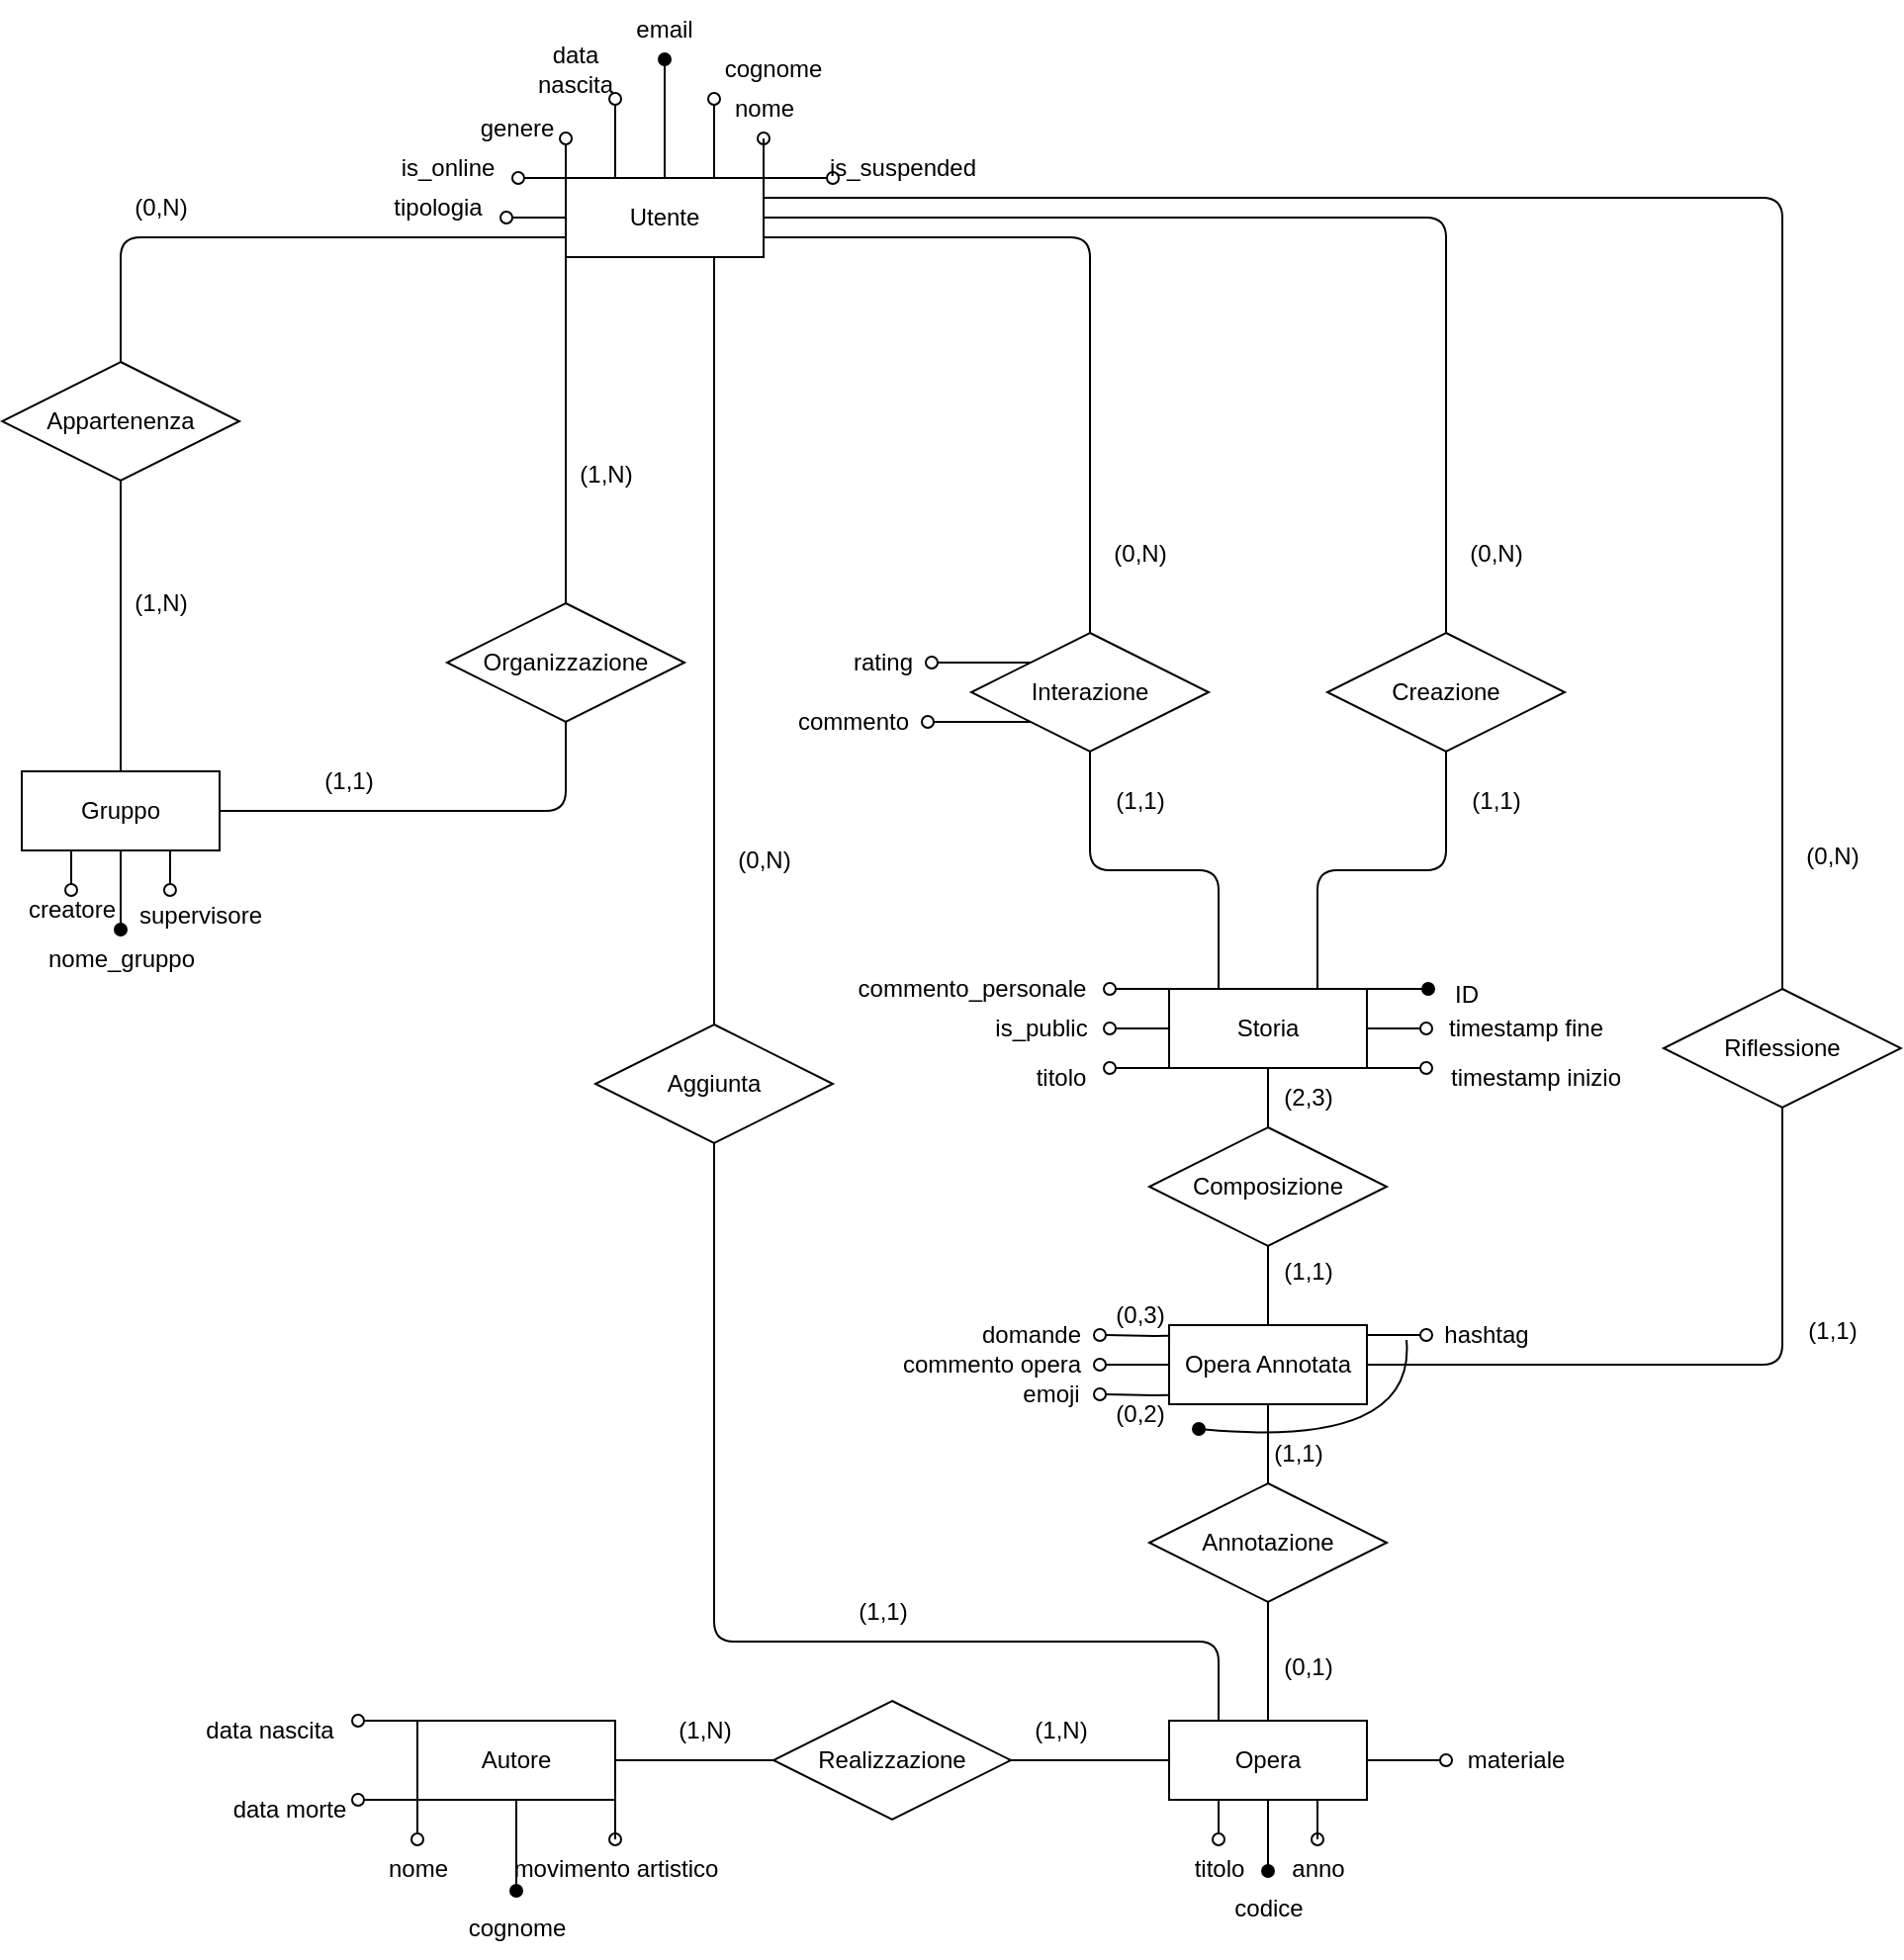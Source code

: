 <mxfile version="21.6.2" type="device">
  <diagram id="R2lEEEUBdFMjLlhIrx00" name="Page-1">
    <mxGraphModel dx="684" dy="1892" grid="1" gridSize="10" guides="1" tooltips="1" connect="1" arrows="0" fold="1" page="1" pageScale="1" pageWidth="850" pageHeight="1100" math="0" shadow="0" extFonts="Permanent Marker^https://fonts.googleapis.com/css?family=Permanent+Marker">
      <root>
        <mxCell id="0" />
        <mxCell id="1" parent="0" />
        <mxCell id="xPgT5PnDOvT7ALuy77IA-73" style="edgeStyle=orthogonalEdgeStyle;orthogonalLoop=1;jettySize=auto;html=1;exitX=0.5;exitY=0;exitDx=0;exitDy=0;endArrow=oval;endFill=1;" parent="1" source="xPgT5PnDOvT7ALuy77IA-1" target="xPgT5PnDOvT7ALuy77IA-71" edge="1">
          <mxGeometry relative="1" as="geometry" />
        </mxCell>
        <mxCell id="xPgT5PnDOvT7ALuy77IA-75" style="edgeStyle=orthogonalEdgeStyle;orthogonalLoop=1;jettySize=auto;html=1;exitX=0.75;exitY=0;exitDx=0;exitDy=0;entryX=0;entryY=1;entryDx=0;entryDy=0;endArrow=oval;endFill=0;" parent="1" source="xPgT5PnDOvT7ALuy77IA-1" target="xPgT5PnDOvT7ALuy77IA-74" edge="1">
          <mxGeometry relative="1" as="geometry" />
        </mxCell>
        <mxCell id="xPgT5PnDOvT7ALuy77IA-81" style="edgeStyle=orthogonalEdgeStyle;orthogonalLoop=1;jettySize=auto;html=1;exitX=0.25;exitY=0;exitDx=0;exitDy=0;endArrow=oval;endFill=0;" parent="1" source="xPgT5PnDOvT7ALuy77IA-1" edge="1">
          <mxGeometry relative="1" as="geometry">
            <mxPoint x="400" y="-50" as="targetPoint" />
          </mxGeometry>
        </mxCell>
        <mxCell id="ToJ0KxTHSLMnMgMTQ5sD-42" style="edgeStyle=orthogonalEdgeStyle;rounded=0;orthogonalLoop=1;jettySize=auto;html=1;exitX=1;exitY=0;exitDx=0;exitDy=0;endArrow=oval;endFill=0;entryX=0.15;entryY=0.667;entryDx=0;entryDy=0;entryPerimeter=0;" parent="1" source="xPgT5PnDOvT7ALuy77IA-1" target="xPgT5PnDOvT7ALuy77IA-85" edge="1">
          <mxGeometry relative="1" as="geometry">
            <mxPoint x="473" y="-30" as="targetPoint" />
          </mxGeometry>
        </mxCell>
        <mxCell id="ToJ0KxTHSLMnMgMTQ5sD-44" style="edgeStyle=orthogonalEdgeStyle;rounded=0;orthogonalLoop=1;jettySize=auto;html=1;exitX=0;exitY=0;exitDx=0;exitDy=0;entryX=0.917;entryY=0.667;entryDx=0;entryDy=0;entryPerimeter=0;endArrow=oval;endFill=0;" parent="1" source="xPgT5PnDOvT7ALuy77IA-1" target="xPgT5PnDOvT7ALuy77IA-90" edge="1">
          <mxGeometry relative="1" as="geometry" />
        </mxCell>
        <mxCell id="Sdq_FZ68KuRAV6YPq1nK-3" style="edgeStyle=orthogonalEdgeStyle;rounded=0;orthogonalLoop=1;jettySize=auto;html=1;exitX=0;exitY=0;exitDx=0;exitDy=0;entryX=1.014;entryY=0.667;entryDx=0;entryDy=0;entryPerimeter=0;endArrow=oval;endFill=0;" parent="1" source="xPgT5PnDOvT7ALuy77IA-1" target="Sdq_FZ68KuRAV6YPq1nK-1" edge="1">
          <mxGeometry relative="1" as="geometry" />
        </mxCell>
        <mxCell id="Sdq_FZ68KuRAV6YPq1nK-6" style="edgeStyle=orthogonalEdgeStyle;rounded=0;orthogonalLoop=1;jettySize=auto;html=1;exitX=1;exitY=0;exitDx=0;exitDy=0;endArrow=oval;endFill=0;" parent="1" source="xPgT5PnDOvT7ALuy77IA-1" target="Sdq_FZ68KuRAV6YPq1nK-5" edge="1">
          <mxGeometry relative="1" as="geometry" />
        </mxCell>
        <mxCell id="vuHLS6gSeuGzEU6-2qEv-60" style="edgeStyle=orthogonalEdgeStyle;rounded=1;orthogonalLoop=1;jettySize=auto;html=1;exitX=1;exitY=0.5;exitDx=0;exitDy=0;entryX=0.5;entryY=0;entryDx=0;entryDy=0;endArrow=none;endFill=0;" parent="1" source="xPgT5PnDOvT7ALuy77IA-1" target="xPgT5PnDOvT7ALuy77IA-36" edge="1">
          <mxGeometry relative="1" as="geometry" />
        </mxCell>
        <mxCell id="N8AgUgDqjwciJ4pxILRv-2" style="edgeStyle=orthogonalEdgeStyle;rounded=0;orthogonalLoop=1;jettySize=auto;html=1;exitX=0.75;exitY=1;exitDx=0;exitDy=0;entryX=0.5;entryY=0;entryDx=0;entryDy=0;endArrow=none;endFill=0;" parent="1" source="xPgT5PnDOvT7ALuy77IA-1" target="xPgT5PnDOvT7ALuy77IA-145" edge="1">
          <mxGeometry relative="1" as="geometry" />
        </mxCell>
        <mxCell id="N8AgUgDqjwciJ4pxILRv-5" style="edgeStyle=orthogonalEdgeStyle;rounded=0;orthogonalLoop=1;jettySize=auto;html=1;exitX=0;exitY=0.5;exitDx=0;exitDy=0;entryX=1;entryY=0.667;entryDx=0;entryDy=0;entryPerimeter=0;endArrow=oval;endFill=0;" parent="1" source="xPgT5PnDOvT7ALuy77IA-1" target="N8AgUgDqjwciJ4pxILRv-4" edge="1">
          <mxGeometry relative="1" as="geometry" />
        </mxCell>
        <mxCell id="N8AgUgDqjwciJ4pxILRv-12" style="edgeStyle=orthogonalEdgeStyle;rounded=1;orthogonalLoop=1;jettySize=auto;html=1;exitX=1;exitY=0.25;exitDx=0;exitDy=0;entryX=0.5;entryY=0;entryDx=0;entryDy=0;endArrow=none;endFill=0;" parent="1" source="xPgT5PnDOvT7ALuy77IA-1" target="N8AgUgDqjwciJ4pxILRv-11" edge="1">
          <mxGeometry relative="1" as="geometry" />
        </mxCell>
        <mxCell id="7fZDvBcq9apVhcmprUjK-1" style="edgeStyle=orthogonalEdgeStyle;rounded=0;orthogonalLoop=1;jettySize=auto;html=1;exitX=0;exitY=1;exitDx=0;exitDy=0;entryX=0.5;entryY=0;entryDx=0;entryDy=0;endArrow=none;endFill=0;" edge="1" parent="1" source="xPgT5PnDOvT7ALuy77IA-1" target="xPgT5PnDOvT7ALuy77IA-196">
          <mxGeometry relative="1" as="geometry" />
        </mxCell>
        <mxCell id="xPgT5PnDOvT7ALuy77IA-1" value="Utente" style="whiteSpace=wrap;html=1;align=center;rounded=0;" parent="1" vertex="1">
          <mxGeometry x="375" y="-10" width="100" height="40" as="geometry" />
        </mxCell>
        <mxCell id="xPgT5PnDOvT7ALuy77IA-44" style="edgeStyle=orthogonalEdgeStyle;orthogonalLoop=1;jettySize=auto;html=1;exitX=0.25;exitY=0;exitDx=0;exitDy=0;entryX=0.5;entryY=1;entryDx=0;entryDy=0;endArrow=none;endFill=0;" parent="1" source="xPgT5PnDOvT7ALuy77IA-33" target="xPgT5PnDOvT7ALuy77IA-35" edge="1">
          <mxGeometry relative="1" as="geometry" />
        </mxCell>
        <mxCell id="xPgT5PnDOvT7ALuy77IA-45" style="edgeStyle=orthogonalEdgeStyle;orthogonalLoop=1;jettySize=auto;html=1;exitX=0.75;exitY=0;exitDx=0;exitDy=0;entryX=0.5;entryY=1;entryDx=0;entryDy=0;endArrow=none;endFill=0;" parent="1" source="xPgT5PnDOvT7ALuy77IA-33" target="xPgT5PnDOvT7ALuy77IA-36" edge="1">
          <mxGeometry relative="1" as="geometry" />
        </mxCell>
        <mxCell id="xPgT5PnDOvT7ALuy77IA-54" style="edgeStyle=orthogonalEdgeStyle;orthogonalLoop=1;jettySize=auto;html=1;exitX=1;exitY=0.5;exitDx=0;exitDy=0;endArrow=oval;endFill=0;entryX=0;entryY=0.467;entryDx=0;entryDy=0;entryPerimeter=0;" parent="1" source="xPgT5PnDOvT7ALuy77IA-33" edge="1">
          <mxGeometry relative="1" as="geometry">
            <mxPoint x="810" y="419.01" as="targetPoint" />
          </mxGeometry>
        </mxCell>
        <mxCell id="xPgT5PnDOvT7ALuy77IA-65" style="edgeStyle=orthogonalEdgeStyle;orthogonalLoop=1;jettySize=auto;html=1;exitX=1;exitY=0;exitDx=0;exitDy=0;entryX=0.025;entryY=-0.167;entryDx=0;entryDy=0;entryPerimeter=0;endArrow=oval;endFill=1;" parent="1" source="xPgT5PnDOvT7ALuy77IA-33" edge="1">
          <mxGeometry relative="1" as="geometry">
            <mxPoint x="811" y="399.99" as="targetPoint" />
          </mxGeometry>
        </mxCell>
        <mxCell id="xPgT5PnDOvT7ALuy77IA-66" style="edgeStyle=orthogonalEdgeStyle;orthogonalLoop=1;jettySize=auto;html=1;exitX=1;exitY=1;exitDx=0;exitDy=0;entryX=0;entryY=1.167;entryDx=0;entryDy=0;entryPerimeter=0;endArrow=oval;endFill=0;" parent="1" source="xPgT5PnDOvT7ALuy77IA-33" edge="1">
          <mxGeometry relative="1" as="geometry">
            <mxPoint x="810" y="440.01" as="targetPoint" />
          </mxGeometry>
        </mxCell>
        <mxCell id="vuHLS6gSeuGzEU6-2qEv-36" style="edgeStyle=orthogonalEdgeStyle;rounded=0;orthogonalLoop=1;jettySize=auto;html=1;exitX=0;exitY=0;exitDx=0;exitDy=0;endArrow=oval;endFill=0;" parent="1" source="xPgT5PnDOvT7ALuy77IA-33" edge="1">
          <mxGeometry relative="1" as="geometry">
            <mxPoint x="650" y="400" as="targetPoint" />
          </mxGeometry>
        </mxCell>
        <mxCell id="vuHLS6gSeuGzEU6-2qEv-37" style="edgeStyle=orthogonalEdgeStyle;rounded=0;orthogonalLoop=1;jettySize=auto;html=1;exitX=0;exitY=0.5;exitDx=0;exitDy=0;endArrow=oval;endFill=0;" parent="1" source="xPgT5PnDOvT7ALuy77IA-33" edge="1">
          <mxGeometry relative="1" as="geometry">
            <mxPoint x="650" y="420" as="targetPoint" />
          </mxGeometry>
        </mxCell>
        <mxCell id="vuHLS6gSeuGzEU6-2qEv-38" style="edgeStyle=orthogonalEdgeStyle;rounded=0;orthogonalLoop=1;jettySize=auto;html=1;exitX=0;exitY=1;exitDx=0;exitDy=0;endArrow=oval;endFill=0;" parent="1" source="xPgT5PnDOvT7ALuy77IA-33" edge="1">
          <mxGeometry relative="1" as="geometry">
            <mxPoint x="650" y="440" as="targetPoint" />
          </mxGeometry>
        </mxCell>
        <mxCell id="xPgT5PnDOvT7ALuy77IA-33" value="Storia" style="whiteSpace=wrap;html=1;align=center;" parent="1" vertex="1">
          <mxGeometry x="680" y="400" width="100" height="40" as="geometry" />
        </mxCell>
        <mxCell id="xPgT5PnDOvT7ALuy77IA-143" style="edgeStyle=orthogonalEdgeStyle;orthogonalLoop=1;jettySize=auto;html=1;exitX=0;exitY=1;exitDx=0;exitDy=0;entryX=0.975;entryY=0.5;entryDx=0;entryDy=0;entryPerimeter=0;endArrow=oval;endFill=0;" parent="1" source="xPgT5PnDOvT7ALuy77IA-35" target="xPgT5PnDOvT7ALuy77IA-137" edge="1">
          <mxGeometry relative="1" as="geometry" />
        </mxCell>
        <mxCell id="xPgT5PnDOvT7ALuy77IA-144" style="edgeStyle=orthogonalEdgeStyle;orthogonalLoop=1;jettySize=auto;html=1;exitX=0;exitY=0;exitDx=0;exitDy=0;endArrow=oval;endFill=0;" parent="1" source="xPgT5PnDOvT7ALuy77IA-35" target="xPgT5PnDOvT7ALuy77IA-134" edge="1">
          <mxGeometry relative="1" as="geometry" />
        </mxCell>
        <mxCell id="ToJ0KxTHSLMnMgMTQ5sD-40" style="edgeStyle=orthogonalEdgeStyle;rounded=1;orthogonalLoop=1;jettySize=auto;html=1;exitX=0.5;exitY=0;exitDx=0;exitDy=0;entryX=1;entryY=0.75;entryDx=0;entryDy=0;endArrow=none;endFill=0;" parent="1" source="xPgT5PnDOvT7ALuy77IA-35" target="xPgT5PnDOvT7ALuy77IA-1" edge="1">
          <mxGeometry relative="1" as="geometry" />
        </mxCell>
        <mxCell id="xPgT5PnDOvT7ALuy77IA-35" value="Interazione" style="shape=rhombus;perimeter=rhombusPerimeter;whiteSpace=wrap;html=1;align=center;" parent="1" vertex="1">
          <mxGeometry x="580" y="220" width="120" height="60" as="geometry" />
        </mxCell>
        <mxCell id="xPgT5PnDOvT7ALuy77IA-36" value="Creazione" style="shape=rhombus;perimeter=rhombusPerimeter;whiteSpace=wrap;html=1;align=center;" parent="1" vertex="1">
          <mxGeometry x="760" y="220" width="120" height="60" as="geometry" />
        </mxCell>
        <mxCell id="xPgT5PnDOvT7ALuy77IA-59" value="titolo" style="text;html=1;align=center;verticalAlign=middle;resizable=0;points=[];autosize=1;strokeColor=none;fillColor=none;" parent="1" vertex="1">
          <mxGeometry x="600" y="430" width="50" height="30" as="geometry" />
        </mxCell>
        <mxCell id="xPgT5PnDOvT7ALuy77IA-61" value="timestamp inizio" style="text;html=1;align=center;verticalAlign=middle;resizable=0;points=[];autosize=1;strokeColor=none;fillColor=none;" parent="1" vertex="1">
          <mxGeometry x="810" y="430" width="110" height="30" as="geometry" />
        </mxCell>
        <mxCell id="xPgT5PnDOvT7ALuy77IA-67" value="timestamp fine" style="text;html=1;align=center;verticalAlign=middle;resizable=0;points=[];autosize=1;strokeColor=none;fillColor=none;" parent="1" vertex="1">
          <mxGeometry x="810" y="405" width="100" height="30" as="geometry" />
        </mxCell>
        <mxCell id="xPgT5PnDOvT7ALuy77IA-69" value="ID" style="text;html=1;align=center;verticalAlign=middle;resizable=0;points=[];autosize=1;strokeColor=none;fillColor=none;" parent="1" vertex="1">
          <mxGeometry x="810" y="388" width="40" height="30" as="geometry" />
        </mxCell>
        <mxCell id="xPgT5PnDOvT7ALuy77IA-71" value="email" style="text;html=1;strokeColor=none;fillColor=none;align=center;verticalAlign=middle;whiteSpace=wrap;rounded=0;" parent="1" vertex="1">
          <mxGeometry x="395" y="-100" width="60" height="30" as="geometry" />
        </mxCell>
        <mxCell id="xPgT5PnDOvT7ALuy77IA-74" value="cognome" style="text;html=1;strokeColor=none;fillColor=none;align=center;verticalAlign=middle;whiteSpace=wrap;rounded=0;" parent="1" vertex="1">
          <mxGeometry x="450" y="-80" width="60" height="30" as="geometry" />
        </mxCell>
        <mxCell id="xPgT5PnDOvT7ALuy77IA-77" value="data nascita" style="text;html=1;strokeColor=none;fillColor=none;align=center;verticalAlign=middle;whiteSpace=wrap;rounded=0;" parent="1" vertex="1">
          <mxGeometry x="350" y="-80" width="60" height="30" as="geometry" />
        </mxCell>
        <mxCell id="xPgT5PnDOvT7ALuy77IA-85" value="is_suspended" style="text;html=1;align=center;verticalAlign=middle;resizable=0;points=[];autosize=1;strokeColor=none;fillColor=none;" parent="1" vertex="1">
          <mxGeometry x="495" y="-30" width="100" height="30" as="geometry" />
        </mxCell>
        <mxCell id="xPgT5PnDOvT7ALuy77IA-90" value="genere" style="text;html=1;align=center;verticalAlign=middle;resizable=0;points=[];autosize=1;strokeColor=none;fillColor=none;" parent="1" vertex="1">
          <mxGeometry x="320" y="-50" width="60" height="30" as="geometry" />
        </mxCell>
        <mxCell id="xPgT5PnDOvT7ALuy77IA-102" style="edgeStyle=orthogonalEdgeStyle;orthogonalLoop=1;jettySize=auto;html=1;exitX=0.5;exitY=1;exitDx=0;exitDy=0;endArrow=oval;endFill=1;" parent="1" source="xPgT5PnDOvT7ALuy77IA-93" target="xPgT5PnDOvT7ALuy77IA-100" edge="1">
          <mxGeometry relative="1" as="geometry" />
        </mxCell>
        <mxCell id="xPgT5PnDOvT7ALuy77IA-107" style="edgeStyle=orthogonalEdgeStyle;orthogonalLoop=1;jettySize=auto;html=1;exitX=0.75;exitY=1;exitDx=0;exitDy=0;entryX=0.333;entryY=0.067;entryDx=0;entryDy=0;entryPerimeter=0;endArrow=oval;endFill=0;" parent="1" source="xPgT5PnDOvT7ALuy77IA-93" target="xPgT5PnDOvT7ALuy77IA-104" edge="1">
          <mxGeometry relative="1" as="geometry" />
        </mxCell>
        <mxCell id="N8AgUgDqjwciJ4pxILRv-21" style="edgeStyle=orthogonalEdgeStyle;rounded=0;orthogonalLoop=1;jettySize=auto;html=1;exitX=0.25;exitY=1;exitDx=0;exitDy=0;endArrow=oval;endFill=0;" parent="1" source="xPgT5PnDOvT7ALuy77IA-93" edge="1">
          <mxGeometry relative="1" as="geometry">
            <mxPoint x="125" y="350" as="targetPoint" />
          </mxGeometry>
        </mxCell>
        <mxCell id="xPgT5PnDOvT7ALuy77IA-93" value="Gruppo" style="whiteSpace=wrap;html=1;align=center;" parent="1" vertex="1">
          <mxGeometry x="100" y="290" width="100" height="40" as="geometry" />
        </mxCell>
        <mxCell id="ToJ0KxTHSLMnMgMTQ5sD-47" style="edgeStyle=orthogonalEdgeStyle;rounded=1;orthogonalLoop=1;jettySize=auto;html=1;exitX=0.5;exitY=0;exitDx=0;exitDy=0;entryX=0;entryY=0.75;entryDx=0;entryDy=0;endArrow=none;endFill=0;" parent="1" source="xPgT5PnDOvT7ALuy77IA-94" target="xPgT5PnDOvT7ALuy77IA-1" edge="1">
          <mxGeometry relative="1" as="geometry" />
        </mxCell>
        <mxCell id="vuHLS6gSeuGzEU6-2qEv-63" style="edgeStyle=orthogonalEdgeStyle;rounded=0;orthogonalLoop=1;jettySize=auto;html=1;exitX=0.5;exitY=1;exitDx=0;exitDy=0;endArrow=none;endFill=0;" parent="1" source="xPgT5PnDOvT7ALuy77IA-94" target="xPgT5PnDOvT7ALuy77IA-93" edge="1">
          <mxGeometry relative="1" as="geometry" />
        </mxCell>
        <mxCell id="xPgT5PnDOvT7ALuy77IA-94" value="Appartenenza" style="shape=rhombus;perimeter=rhombusPerimeter;whiteSpace=wrap;html=1;align=center;" parent="1" vertex="1">
          <mxGeometry x="90" y="83" width="120" height="60" as="geometry" />
        </mxCell>
        <mxCell id="xPgT5PnDOvT7ALuy77IA-100" value="nome_gruppo" style="text;html=1;align=center;verticalAlign=middle;resizable=0;points=[];autosize=1;strokeColor=none;fillColor=none;" parent="1" vertex="1">
          <mxGeometry x="100" y="370" width="100" height="30" as="geometry" />
        </mxCell>
        <mxCell id="xPgT5PnDOvT7ALuy77IA-104" value="supervisore" style="text;html=1;align=center;verticalAlign=middle;resizable=0;points=[];autosize=1;strokeColor=none;fillColor=none;" parent="1" vertex="1">
          <mxGeometry x="145" y="348" width="90" height="30" as="geometry" />
        </mxCell>
        <mxCell id="xPgT5PnDOvT7ALuy77IA-132" style="edgeStyle=orthogonalEdgeStyle;orthogonalLoop=1;jettySize=auto;html=1;exitX=0;exitY=0.5;exitDx=0;exitDy=0;entryX=1;entryY=0.5;entryDx=0;entryDy=0;endArrow=none;endFill=0;" parent="1" source="xPgT5PnDOvT7ALuy77IA-126" target="xPgT5PnDOvT7ALuy77IA-128" edge="1">
          <mxGeometry relative="1" as="geometry" />
        </mxCell>
        <mxCell id="xPgT5PnDOvT7ALuy77IA-153" style="edgeStyle=orthogonalEdgeStyle;orthogonalLoop=1;jettySize=auto;html=1;exitX=0.5;exitY=1;exitDx=0;exitDy=0;entryX=0.5;entryY=-0.133;entryDx=0;entryDy=0;entryPerimeter=0;endArrow=oval;endFill=1;" parent="1" source="xPgT5PnDOvT7ALuy77IA-126" target="xPgT5PnDOvT7ALuy77IA-152" edge="1">
          <mxGeometry relative="1" as="geometry" />
        </mxCell>
        <mxCell id="xPgT5PnDOvT7ALuy77IA-175" style="edgeStyle=orthogonalEdgeStyle;orthogonalLoop=1;jettySize=auto;html=1;exitX=0.25;exitY=1;exitDx=0;exitDy=0;endArrow=oval;endFill=0;" parent="1" source="xPgT5PnDOvT7ALuy77IA-126" target="xPgT5PnDOvT7ALuy77IA-173" edge="1">
          <mxGeometry relative="1" as="geometry" />
        </mxCell>
        <mxCell id="xPgT5PnDOvT7ALuy77IA-184" style="edgeStyle=orthogonalEdgeStyle;orthogonalLoop=1;jettySize=auto;html=1;exitX=1;exitY=0.5;exitDx=0;exitDy=0;endArrow=oval;endFill=0;" parent="1" source="xPgT5PnDOvT7ALuy77IA-126" target="xPgT5PnDOvT7ALuy77IA-182" edge="1">
          <mxGeometry relative="1" as="geometry" />
        </mxCell>
        <mxCell id="N8AgUgDqjwciJ4pxILRv-13" style="edgeStyle=orthogonalEdgeStyle;rounded=0;orthogonalLoop=1;jettySize=auto;html=1;exitX=0.5;exitY=0;exitDx=0;exitDy=0;entryX=0.5;entryY=1;entryDx=0;entryDy=0;endArrow=none;endFill=0;" parent="1" source="xPgT5PnDOvT7ALuy77IA-126" target="N8AgUgDqjwciJ4pxILRv-9" edge="1">
          <mxGeometry relative="1" as="geometry" />
        </mxCell>
        <mxCell id="7fZDvBcq9apVhcmprUjK-7" style="edgeStyle=orthogonalEdgeStyle;rounded=0;orthogonalLoop=1;jettySize=auto;html=1;exitX=0.75;exitY=1;exitDx=0;exitDy=0;endArrow=oval;endFill=0;" edge="1" parent="1" source="xPgT5PnDOvT7ALuy77IA-126" target="xPgT5PnDOvT7ALuy77IA-189">
          <mxGeometry relative="1" as="geometry" />
        </mxCell>
        <mxCell id="xPgT5PnDOvT7ALuy77IA-126" value="Opera" style="whiteSpace=wrap;html=1;align=center;" parent="1" vertex="1">
          <mxGeometry x="680" y="770" width="100" height="40" as="geometry" />
        </mxCell>
        <mxCell id="xPgT5PnDOvT7ALuy77IA-133" style="edgeStyle=orthogonalEdgeStyle;orthogonalLoop=1;jettySize=auto;html=1;exitX=0;exitY=0.5;exitDx=0;exitDy=0;entryX=1;entryY=0.5;entryDx=0;entryDy=0;endArrow=none;endFill=0;" parent="1" source="xPgT5PnDOvT7ALuy77IA-128" edge="1">
          <mxGeometry relative="1" as="geometry">
            <mxPoint x="400" y="790" as="targetPoint" />
          </mxGeometry>
        </mxCell>
        <mxCell id="xPgT5PnDOvT7ALuy77IA-128" value="Realizzazione" style="shape=rhombus;perimeter=rhombusPerimeter;whiteSpace=wrap;html=1;align=center;" parent="1" vertex="1">
          <mxGeometry x="480" y="760" width="120" height="60" as="geometry" />
        </mxCell>
        <mxCell id="xPgT5PnDOvT7ALuy77IA-134" value="rating" style="text;html=1;align=center;verticalAlign=middle;resizable=0;points=[];autosize=1;strokeColor=none;fillColor=none;" parent="1" vertex="1">
          <mxGeometry x="510" y="220" width="50" height="30" as="geometry" />
        </mxCell>
        <mxCell id="xPgT5PnDOvT7ALuy77IA-137" value="commento" style="text;html=1;align=center;verticalAlign=middle;resizable=0;points=[];autosize=1;strokeColor=none;fillColor=none;" parent="1" vertex="1">
          <mxGeometry x="480" y="250" width="80" height="30" as="geometry" />
        </mxCell>
        <mxCell id="N8AgUgDqjwciJ4pxILRv-7" style="edgeStyle=orthogonalEdgeStyle;rounded=1;orthogonalLoop=1;jettySize=auto;html=1;exitX=0.5;exitY=1;exitDx=0;exitDy=0;entryX=0.25;entryY=0;entryDx=0;entryDy=0;endArrow=none;endFill=0;" parent="1" source="xPgT5PnDOvT7ALuy77IA-145" target="xPgT5PnDOvT7ALuy77IA-126" edge="1">
          <mxGeometry relative="1" as="geometry">
            <Array as="points">
              <mxPoint x="450" y="730" />
              <mxPoint x="705" y="730" />
            </Array>
          </mxGeometry>
        </mxCell>
        <mxCell id="xPgT5PnDOvT7ALuy77IA-145" value="Aggiunta" style="shape=rhombus;perimeter=rhombusPerimeter;whiteSpace=wrap;html=1;align=center;" parent="1" vertex="1">
          <mxGeometry x="390" y="418" width="120" height="60" as="geometry" />
        </mxCell>
        <mxCell id="xPgT5PnDOvT7ALuy77IA-152" value="codice" style="text;html=1;align=center;verticalAlign=middle;resizable=0;points=[];autosize=1;strokeColor=none;fillColor=none;" parent="1" vertex="1">
          <mxGeometry x="700" y="850" width="60" height="30" as="geometry" />
        </mxCell>
        <mxCell id="xPgT5PnDOvT7ALuy77IA-155" value="nome" style="text;html=1;align=center;verticalAlign=middle;resizable=0;points=[];autosize=1;strokeColor=none;fillColor=none;" parent="1" vertex="1">
          <mxGeometry x="275" y="830" width="50" height="30" as="geometry" />
        </mxCell>
        <mxCell id="xPgT5PnDOvT7ALuy77IA-163" style="edgeStyle=orthogonalEdgeStyle;orthogonalLoop=1;jettySize=auto;html=1;exitX=0.5;exitY=1;exitDx=0;exitDy=0;entryX=0.5;entryY=-0.133;entryDx=0;entryDy=0;entryPerimeter=0;endArrow=oval;endFill=1;" parent="1" source="xPgT5PnDOvT7ALuy77IA-167" target="xPgT5PnDOvT7ALuy77IA-168" edge="1">
          <mxGeometry relative="1" as="geometry" />
        </mxCell>
        <mxCell id="xPgT5PnDOvT7ALuy77IA-164" style="edgeStyle=orthogonalEdgeStyle;orthogonalLoop=1;jettySize=auto;html=1;exitX=0;exitY=1;exitDx=0;exitDy=0;endArrow=oval;endFill=0;" parent="1" source="xPgT5PnDOvT7ALuy77IA-167" edge="1">
          <mxGeometry relative="1" as="geometry">
            <mxPoint x="300" y="830" as="targetPoint" />
            <Array as="points">
              <mxPoint x="300" y="820" />
              <mxPoint x="300" y="820" />
            </Array>
          </mxGeometry>
        </mxCell>
        <mxCell id="Sdq_FZ68KuRAV6YPq1nK-8" style="edgeStyle=orthogonalEdgeStyle;rounded=0;orthogonalLoop=1;jettySize=auto;html=1;exitX=0;exitY=0;exitDx=0;exitDy=0;endArrow=oval;endFill=0;" parent="1" source="xPgT5PnDOvT7ALuy77IA-167" edge="1">
          <mxGeometry relative="1" as="geometry">
            <mxPoint x="270" y="770" as="targetPoint" />
          </mxGeometry>
        </mxCell>
        <mxCell id="Sdq_FZ68KuRAV6YPq1nK-9" style="edgeStyle=orthogonalEdgeStyle;rounded=0;orthogonalLoop=1;jettySize=auto;html=1;exitX=0;exitY=1;exitDx=0;exitDy=0;endArrow=oval;endFill=0;" parent="1" source="xPgT5PnDOvT7ALuy77IA-167" edge="1">
          <mxGeometry relative="1" as="geometry">
            <mxPoint x="270" y="810" as="targetPoint" />
          </mxGeometry>
        </mxCell>
        <mxCell id="Sdq_FZ68KuRAV6YPq1nK-12" style="edgeStyle=orthogonalEdgeStyle;rounded=0;orthogonalLoop=1;jettySize=auto;html=1;exitX=1;exitY=1;exitDx=0;exitDy=0;endArrow=oval;endFill=0;" parent="1" source="xPgT5PnDOvT7ALuy77IA-167" target="Sdq_FZ68KuRAV6YPq1nK-11" edge="1">
          <mxGeometry relative="1" as="geometry" />
        </mxCell>
        <mxCell id="xPgT5PnDOvT7ALuy77IA-167" value="Autore" style="whiteSpace=wrap;html=1;align=center;" parent="1" vertex="1">
          <mxGeometry x="300" y="770" width="100" height="40" as="geometry" />
        </mxCell>
        <mxCell id="xPgT5PnDOvT7ALuy77IA-168" value="cognome" style="text;html=1;align=center;verticalAlign=middle;resizable=0;points=[];autosize=1;strokeColor=none;fillColor=none;" parent="1" vertex="1">
          <mxGeometry x="315" y="860" width="70" height="30" as="geometry" />
        </mxCell>
        <mxCell id="xPgT5PnDOvT7ALuy77IA-169" value="data morte" style="text;html=1;align=center;verticalAlign=middle;resizable=0;points=[];autosize=1;strokeColor=none;fillColor=none;" parent="1" vertex="1">
          <mxGeometry x="195" y="800" width="80" height="30" as="geometry" />
        </mxCell>
        <mxCell id="xPgT5PnDOvT7ALuy77IA-170" value="data nascita" style="text;html=1;align=center;verticalAlign=middle;resizable=0;points=[];autosize=1;strokeColor=none;fillColor=none;" parent="1" vertex="1">
          <mxGeometry x="180" y="760" width="90" height="30" as="geometry" />
        </mxCell>
        <mxCell id="xPgT5PnDOvT7ALuy77IA-173" value="titolo" style="text;html=1;align=center;verticalAlign=middle;resizable=0;points=[];autosize=1;strokeColor=none;fillColor=none;" parent="1" vertex="1">
          <mxGeometry x="680" y="830" width="50" height="30" as="geometry" />
        </mxCell>
        <mxCell id="xPgT5PnDOvT7ALuy77IA-182" value="materiale" style="text;html=1;align=center;verticalAlign=middle;resizable=0;points=[];autosize=1;strokeColor=none;fillColor=none;" parent="1" vertex="1">
          <mxGeometry x="820" y="775" width="70" height="30" as="geometry" />
        </mxCell>
        <mxCell id="xPgT5PnDOvT7ALuy77IA-189" value="anno" style="text;html=1;align=center;verticalAlign=middle;resizable=0;points=[];autosize=1;strokeColor=none;fillColor=none;" parent="1" vertex="1">
          <mxGeometry x="730" y="830" width="50" height="30" as="geometry" />
        </mxCell>
        <mxCell id="vuHLS6gSeuGzEU6-2qEv-64" style="edgeStyle=orthogonalEdgeStyle;rounded=1;orthogonalLoop=1;jettySize=auto;html=1;exitX=0.5;exitY=1;exitDx=0;exitDy=0;entryX=1;entryY=0.5;entryDx=0;entryDy=0;endArrow=none;endFill=0;" parent="1" source="xPgT5PnDOvT7ALuy77IA-196" target="xPgT5PnDOvT7ALuy77IA-93" edge="1">
          <mxGeometry relative="1" as="geometry" />
        </mxCell>
        <mxCell id="xPgT5PnDOvT7ALuy77IA-196" value="Organizzazione" style="shape=rhombus;perimeter=rhombusPerimeter;whiteSpace=wrap;html=1;align=center;" parent="1" vertex="1">
          <mxGeometry x="315" y="205" width="120" height="60" as="geometry" />
        </mxCell>
        <mxCell id="ToJ0KxTHSLMnMgMTQ5sD-7" value="(1,1)" style="text;html=1;align=center;verticalAlign=middle;resizable=0;points=[];autosize=1;strokeColor=none;fillColor=none;" parent="1" vertex="1">
          <mxGeometry x="820" y="290" width="50" height="30" as="geometry" />
        </mxCell>
        <mxCell id="ToJ0KxTHSLMnMgMTQ5sD-8" value="(1,1)" style="text;html=1;align=center;verticalAlign=middle;resizable=0;points=[];autosize=1;strokeColor=none;fillColor=none;" parent="1" vertex="1">
          <mxGeometry x="640" y="290" width="50" height="30" as="geometry" />
        </mxCell>
        <mxCell id="ToJ0KxTHSLMnMgMTQ5sD-9" value="(0,N)" style="text;html=1;align=center;verticalAlign=middle;resizable=0;points=[];autosize=1;strokeColor=none;fillColor=none;" parent="1" vertex="1">
          <mxGeometry x="820" y="165" width="50" height="30" as="geometry" />
        </mxCell>
        <mxCell id="ToJ0KxTHSLMnMgMTQ5sD-10" value="(0,N)" style="text;html=1;align=center;verticalAlign=middle;resizable=0;points=[];autosize=1;strokeColor=none;fillColor=none;" parent="1" vertex="1">
          <mxGeometry x="640" y="165" width="50" height="30" as="geometry" />
        </mxCell>
        <mxCell id="ToJ0KxTHSLMnMgMTQ5sD-11" value="(1,N)" style="text;html=1;align=center;verticalAlign=middle;resizable=0;points=[];autosize=1;strokeColor=none;fillColor=none;" parent="1" vertex="1">
          <mxGeometry x="420" y="760" width="50" height="30" as="geometry" />
        </mxCell>
        <mxCell id="ToJ0KxTHSLMnMgMTQ5sD-12" value="(1,N)" style="text;html=1;align=center;verticalAlign=middle;resizable=0;points=[];autosize=1;strokeColor=none;fillColor=none;" parent="1" vertex="1">
          <mxGeometry x="600" y="760" width="50" height="30" as="geometry" />
        </mxCell>
        <mxCell id="ToJ0KxTHSLMnMgMTQ5sD-14" value="(0,N)" style="text;html=1;align=center;verticalAlign=middle;resizable=0;points=[];autosize=1;strokeColor=none;fillColor=none;" parent="1" vertex="1">
          <mxGeometry x="450" y="320" width="50" height="30" as="geometry" />
        </mxCell>
        <mxCell id="ToJ0KxTHSLMnMgMTQ5sD-17" value="(1,1)" style="text;html=1;align=center;verticalAlign=middle;resizable=0;points=[];autosize=1;strokeColor=none;fillColor=none;" parent="1" vertex="1">
          <mxGeometry x="240" y="280" width="50" height="30" as="geometry" />
        </mxCell>
        <mxCell id="ToJ0KxTHSLMnMgMTQ5sD-18" value="(1,N)" style="text;html=1;align=center;verticalAlign=middle;resizable=0;points=[];autosize=1;strokeColor=none;fillColor=none;" parent="1" vertex="1">
          <mxGeometry x="370" y="125" width="50" height="30" as="geometry" />
        </mxCell>
        <mxCell id="ToJ0KxTHSLMnMgMTQ5sD-19" value="(1,N)" style="text;html=1;align=center;verticalAlign=middle;resizable=0;points=[];autosize=1;strokeColor=none;fillColor=none;" parent="1" vertex="1">
          <mxGeometry x="145" y="190" width="50" height="30" as="geometry" />
        </mxCell>
        <mxCell id="ToJ0KxTHSLMnMgMTQ5sD-20" value="(0,N)" style="text;html=1;align=center;verticalAlign=middle;resizable=0;points=[];autosize=1;strokeColor=none;fillColor=none;" parent="1" vertex="1">
          <mxGeometry x="145" y="-10" width="50" height="30" as="geometry" />
        </mxCell>
        <mxCell id="QaUOSZqgRzFo-ZK52Xam-1" value="is_public" style="text;html=1;align=center;verticalAlign=middle;resizable=0;points=[];autosize=1;strokeColor=none;fillColor=none;" parent="1" vertex="1">
          <mxGeometry x="580" y="405" width="70" height="30" as="geometry" />
        </mxCell>
        <mxCell id="Sdq_FZ68KuRAV6YPq1nK-1" value="is_online" style="text;html=1;align=center;verticalAlign=middle;resizable=0;points=[];autosize=1;strokeColor=none;fillColor=none;" parent="1" vertex="1">
          <mxGeometry x="280" y="-30" width="70" height="30" as="geometry" />
        </mxCell>
        <mxCell id="Sdq_FZ68KuRAV6YPq1nK-5" value="nome" style="text;html=1;align=center;verticalAlign=middle;resizable=0;points=[];autosize=1;strokeColor=none;fillColor=none;" parent="1" vertex="1">
          <mxGeometry x="450" y="-60" width="50" height="30" as="geometry" />
        </mxCell>
        <mxCell id="Sdq_FZ68KuRAV6YPq1nK-11" value="movimento artistico" style="text;html=1;align=center;verticalAlign=middle;resizable=0;points=[];autosize=1;strokeColor=none;fillColor=none;" parent="1" vertex="1">
          <mxGeometry x="335" y="830" width="130" height="30" as="geometry" />
        </mxCell>
        <mxCell id="vuHLS6gSeuGzEU6-2qEv-1" value="commento_personale" style="text;html=1;align=center;verticalAlign=middle;resizable=0;points=[];autosize=1;strokeColor=none;fillColor=none;" parent="1" vertex="1">
          <mxGeometry x="510" y="385" width="140" height="30" as="geometry" />
        </mxCell>
        <mxCell id="vuHLS6gSeuGzEU6-2qEv-66" style="edgeStyle=orthogonalEdgeStyle;rounded=0;orthogonalLoop=1;jettySize=auto;html=1;exitX=0;exitY=0;exitDx=0;exitDy=0;endArrow=oval;endFill=0;" parent="1" target="vuHLS6gSeuGzEU6-2qEv-65" edge="1">
          <mxGeometry relative="1" as="geometry">
            <mxPoint x="700" y="575" as="sourcePoint" />
          </mxGeometry>
        </mxCell>
        <mxCell id="vuHLS6gSeuGzEU6-2qEv-69" style="edgeStyle=orthogonalEdgeStyle;rounded=0;orthogonalLoop=1;jettySize=auto;html=1;exitX=0;exitY=1;exitDx=0;exitDy=0;endArrow=oval;endFill=0;" parent="1" target="vuHLS6gSeuGzEU6-2qEv-67" edge="1">
          <mxGeometry relative="1" as="geometry">
            <mxPoint x="700" y="605" as="sourcePoint" />
          </mxGeometry>
        </mxCell>
        <mxCell id="vuHLS6gSeuGzEU6-2qEv-71" style="edgeStyle=orthogonalEdgeStyle;rounded=0;orthogonalLoop=1;jettySize=auto;html=1;exitX=1;exitY=0;exitDx=0;exitDy=0;endArrow=oval;endFill=0;" parent="1" edge="1">
          <mxGeometry relative="1" as="geometry">
            <mxPoint x="760" y="575" as="sourcePoint" />
            <mxPoint x="810" y="575" as="targetPoint" />
          </mxGeometry>
        </mxCell>
        <mxCell id="vuHLS6gSeuGzEU6-2qEv-46" value="(1,1)" style="text;html=1;align=center;verticalAlign=middle;resizable=0;points=[];autosize=1;strokeColor=none;fillColor=none;" parent="1" vertex="1">
          <mxGeometry x="510" y="700" width="50" height="30" as="geometry" />
        </mxCell>
        <mxCell id="vuHLS6gSeuGzEU6-2qEv-47" value="(2,3)" style="text;html=1;align=center;verticalAlign=middle;resizable=0;points=[];autosize=1;strokeColor=none;fillColor=none;" parent="1" vertex="1">
          <mxGeometry x="725" y="440" width="50" height="30" as="geometry" />
        </mxCell>
        <mxCell id="vuHLS6gSeuGzEU6-2qEv-50" value="(1,1)" style="text;html=1;align=center;verticalAlign=middle;resizable=0;points=[];autosize=1;strokeColor=none;fillColor=none;" parent="1" vertex="1">
          <mxGeometry x="720" y="620" width="50" height="30" as="geometry" />
        </mxCell>
        <mxCell id="vuHLS6gSeuGzEU6-2qEv-65" value="domande" style="text;html=1;align=center;verticalAlign=middle;resizable=0;points=[];autosize=1;strokeColor=none;fillColor=none;" parent="1" vertex="1">
          <mxGeometry x="575" y="560" width="70" height="30" as="geometry" />
        </mxCell>
        <mxCell id="vuHLS6gSeuGzEU6-2qEv-67" value="emoji" style="text;html=1;align=center;verticalAlign=middle;resizable=0;points=[];autosize=1;strokeColor=none;fillColor=none;" parent="1" vertex="1">
          <mxGeometry x="595" y="590" width="50" height="30" as="geometry" />
        </mxCell>
        <mxCell id="vuHLS6gSeuGzEU6-2qEv-70" value="hashtag" style="text;html=1;align=center;verticalAlign=middle;resizable=0;points=[];autosize=1;strokeColor=none;fillColor=none;" parent="1" vertex="1">
          <mxGeometry x="805" y="560" width="70" height="30" as="geometry" />
        </mxCell>
        <mxCell id="vuHLS6gSeuGzEU6-2qEv-72" value="commento opera" style="text;html=1;align=center;verticalAlign=middle;resizable=0;points=[];autosize=1;strokeColor=none;fillColor=none;" parent="1" vertex="1">
          <mxGeometry x="535" y="575" width="110" height="30" as="geometry" />
        </mxCell>
        <mxCell id="N8AgUgDqjwciJ4pxILRv-4" value="tipologia" style="text;html=1;align=center;verticalAlign=middle;resizable=0;points=[];autosize=1;strokeColor=none;fillColor=none;" parent="1" vertex="1">
          <mxGeometry x="275" y="-10" width="70" height="30" as="geometry" />
        </mxCell>
        <mxCell id="N8AgUgDqjwciJ4pxILRv-15" style="edgeStyle=orthogonalEdgeStyle;rounded=0;orthogonalLoop=1;jettySize=auto;html=1;exitX=0.5;exitY=0;exitDx=0;exitDy=0;endArrow=none;endFill=0;" parent="1" source="N8AgUgDqjwciJ4pxILRv-8" target="N8AgUgDqjwciJ4pxILRv-10" edge="1">
          <mxGeometry relative="1" as="geometry" />
        </mxCell>
        <mxCell id="7fZDvBcq9apVhcmprUjK-2" style="edgeStyle=orthogonalEdgeStyle;rounded=0;orthogonalLoop=1;jettySize=auto;html=1;exitX=0;exitY=0.5;exitDx=0;exitDy=0;endArrow=oval;endFill=0;" edge="1" parent="1" source="N8AgUgDqjwciJ4pxILRv-8" target="vuHLS6gSeuGzEU6-2qEv-72">
          <mxGeometry relative="1" as="geometry" />
        </mxCell>
        <mxCell id="N8AgUgDqjwciJ4pxILRv-8" value="Opera Annotata" style="whiteSpace=wrap;html=1;align=center;" parent="1" vertex="1">
          <mxGeometry x="680" y="570" width="100" height="40" as="geometry" />
        </mxCell>
        <mxCell id="N8AgUgDqjwciJ4pxILRv-14" style="edgeStyle=orthogonalEdgeStyle;rounded=0;orthogonalLoop=1;jettySize=auto;html=1;exitX=0.5;exitY=0;exitDx=0;exitDy=0;entryX=0.5;entryY=1;entryDx=0;entryDy=0;endArrow=none;endFill=0;" parent="1" source="N8AgUgDqjwciJ4pxILRv-9" target="N8AgUgDqjwciJ4pxILRv-8" edge="1">
          <mxGeometry relative="1" as="geometry" />
        </mxCell>
        <mxCell id="N8AgUgDqjwciJ4pxILRv-9" value="Annotazione" style="shape=rhombus;perimeter=rhombusPerimeter;whiteSpace=wrap;html=1;align=center;" parent="1" vertex="1">
          <mxGeometry x="670" y="650" width="120" height="60" as="geometry" />
        </mxCell>
        <mxCell id="N8AgUgDqjwciJ4pxILRv-16" style="edgeStyle=orthogonalEdgeStyle;rounded=0;orthogonalLoop=1;jettySize=auto;html=1;exitX=0.5;exitY=0;exitDx=0;exitDy=0;entryX=0.5;entryY=1;entryDx=0;entryDy=0;endArrow=none;endFill=0;" parent="1" source="N8AgUgDqjwciJ4pxILRv-10" target="xPgT5PnDOvT7ALuy77IA-33" edge="1">
          <mxGeometry relative="1" as="geometry" />
        </mxCell>
        <mxCell id="N8AgUgDqjwciJ4pxILRv-10" value="Composizione" style="shape=rhombus;perimeter=rhombusPerimeter;whiteSpace=wrap;html=1;align=center;" parent="1" vertex="1">
          <mxGeometry x="670" y="470" width="120" height="60" as="geometry" />
        </mxCell>
        <mxCell id="N8AgUgDqjwciJ4pxILRv-18" style="edgeStyle=orthogonalEdgeStyle;rounded=1;orthogonalLoop=1;jettySize=auto;html=1;exitX=0.5;exitY=1;exitDx=0;exitDy=0;entryX=1;entryY=0.5;entryDx=0;entryDy=0;endArrow=none;endFill=0;" parent="1" source="N8AgUgDqjwciJ4pxILRv-11" target="N8AgUgDqjwciJ4pxILRv-8" edge="1">
          <mxGeometry relative="1" as="geometry" />
        </mxCell>
        <mxCell id="N8AgUgDqjwciJ4pxILRv-11" value="Riflessione" style="shape=rhombus;perimeter=rhombusPerimeter;whiteSpace=wrap;html=1;align=center;" parent="1" vertex="1">
          <mxGeometry x="930" y="400" width="120" height="60" as="geometry" />
        </mxCell>
        <mxCell id="N8AgUgDqjwciJ4pxILRv-20" value="(1,1)" style="text;html=1;align=center;verticalAlign=middle;resizable=0;points=[];autosize=1;strokeColor=none;fillColor=none;" parent="1" vertex="1">
          <mxGeometry x="725" y="528" width="50" height="30" as="geometry" />
        </mxCell>
        <mxCell id="N8AgUgDqjwciJ4pxILRv-22" value="creatore" style="text;html=1;align=center;verticalAlign=middle;resizable=0;points=[];autosize=1;strokeColor=none;fillColor=none;" parent="1" vertex="1">
          <mxGeometry x="90" y="345" width="70" height="30" as="geometry" />
        </mxCell>
        <mxCell id="7fZDvBcq9apVhcmprUjK-3" value="" style="curved=1;endArrow=oval;html=1;rounded=0;endFill=1;" edge="1" parent="1">
          <mxGeometry width="50" height="50" relative="1" as="geometry">
            <mxPoint x="800" y="577.5" as="sourcePoint" />
            <mxPoint x="695" y="622.5" as="targetPoint" />
            <Array as="points">
              <mxPoint x="805" y="632.5" />
            </Array>
          </mxGeometry>
        </mxCell>
        <mxCell id="7fZDvBcq9apVhcmprUjK-4" value="(0,2)" style="text;html=1;align=center;verticalAlign=middle;resizable=0;points=[];autosize=1;strokeColor=none;fillColor=none;" vertex="1" parent="1">
          <mxGeometry x="640" y="600" width="50" height="30" as="geometry" />
        </mxCell>
        <mxCell id="7fZDvBcq9apVhcmprUjK-5" value="(0,3)" style="text;html=1;align=center;verticalAlign=middle;resizable=0;points=[];autosize=1;strokeColor=none;fillColor=none;" vertex="1" parent="1">
          <mxGeometry x="640" y="550" width="50" height="30" as="geometry" />
        </mxCell>
        <mxCell id="7fZDvBcq9apVhcmprUjK-8" value="(0,1)" style="text;html=1;align=center;verticalAlign=middle;resizable=0;points=[];autosize=1;strokeColor=none;fillColor=none;" vertex="1" parent="1">
          <mxGeometry x="725" y="728" width="50" height="30" as="geometry" />
        </mxCell>
        <mxCell id="7fZDvBcq9apVhcmprUjK-9" value="(1,1)" style="text;html=1;align=center;verticalAlign=middle;resizable=0;points=[];autosize=1;strokeColor=none;fillColor=none;" vertex="1" parent="1">
          <mxGeometry x="990" y="558" width="50" height="30" as="geometry" />
        </mxCell>
        <mxCell id="7fZDvBcq9apVhcmprUjK-10" value="(0,N)" style="text;html=1;align=center;verticalAlign=middle;resizable=0;points=[];autosize=1;strokeColor=none;fillColor=none;" vertex="1" parent="1">
          <mxGeometry x="990" y="318" width="50" height="30" as="geometry" />
        </mxCell>
      </root>
    </mxGraphModel>
  </diagram>
</mxfile>
